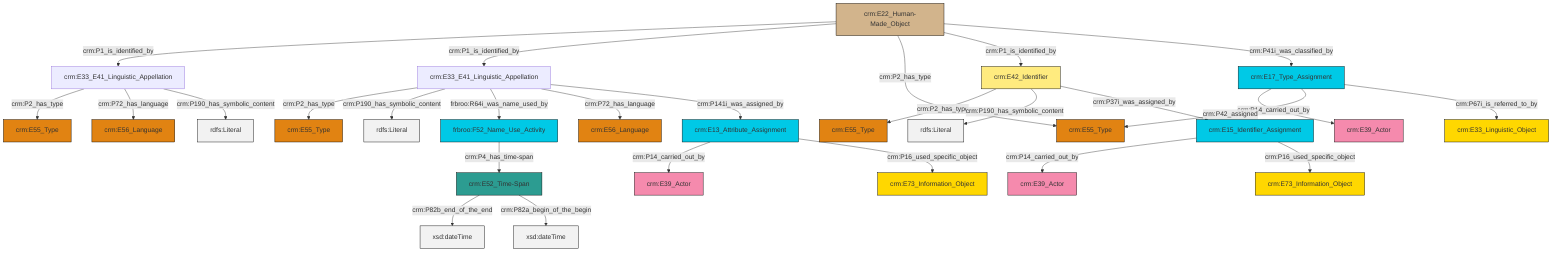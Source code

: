 graph TD
classDef Literal fill:#f2f2f2,stroke:#000000;
classDef CRM_Entity fill:#FFFFFF,stroke:#000000;
classDef Temporal_Entity fill:#00C9E6, stroke:#000000;
classDef Type fill:#E18312, stroke:#000000;
classDef Time-Span fill:#2C9C91, stroke:#000000;
classDef Appellation fill:#FFEB7F, stroke:#000000;
classDef Place fill:#008836, stroke:#000000;
classDef Persistent_Item fill:#B266B2, stroke:#000000;
classDef Conceptual_Object fill:#FFD700, stroke:#000000;
classDef Physical_Thing fill:#D2B48C, stroke:#000000;
classDef Actor fill:#f58aad, stroke:#000000;
classDef PC_Classes fill:#4ce600, stroke:#000000;
classDef Multi fill:#cccccc,stroke:#000000;

0["crm:E22_Human-Made_Object"]:::Physical_Thing -->|crm:P1_is_identified_by| 1["crm:E33_E41_Linguistic_Appellation"]:::Default
8["crm:E13_Attribute_Assignment"]:::Temporal_Entity -->|crm:P14_carried_out_by| 9["crm:E39_Actor"]:::Actor
12["crm:E15_Identifier_Assignment"]:::Temporal_Entity -->|crm:P14_carried_out_by| 13["crm:E39_Actor"]:::Actor
2["crm:E17_Type_Assignment"]:::Temporal_Entity -->|crm:P14_carried_out_by| 10["crm:E39_Actor"]:::Actor
14["crm:E33_E41_Linguistic_Appellation"]:::Default -->|crm:P2_has_type| 15["crm:E55_Type"]:::Type
14["crm:E33_E41_Linguistic_Appellation"]:::Default -->|crm:P190_has_symbolic_content| 17[rdfs:Literal]:::Literal
12["crm:E15_Identifier_Assignment"]:::Temporal_Entity -->|crm:P16_used_specific_object| 18["crm:E73_Information_Object"]:::Conceptual_Object
2["crm:E17_Type_Assignment"]:::Temporal_Entity -->|crm:P42_assigned| 21["crm:E55_Type"]:::Type
1["crm:E33_E41_Linguistic_Appellation"]:::Default -->|crm:P2_has_type| 23["crm:E55_Type"]:::Type
0["crm:E22_Human-Made_Object"]:::Physical_Thing -->|crm:P1_is_identified_by| 14["crm:E33_E41_Linguistic_Appellation"]:::Default
0["crm:E22_Human-Made_Object"]:::Physical_Thing -->|crm:P2_has_type| 21["crm:E55_Type"]:::Type
0["crm:E22_Human-Made_Object"]:::Physical_Thing -->|crm:P1_is_identified_by| 29["crm:E42_Identifier"]:::Appellation
8["crm:E13_Attribute_Assignment"]:::Temporal_Entity -->|crm:P16_used_specific_object| 30["crm:E73_Information_Object"]:::Conceptual_Object
14["crm:E33_E41_Linguistic_Appellation"]:::Default -->|frbroo:R64i_was_name_used_by| 6["frbroo:F52_Name_Use_Activity"]:::Temporal_Entity
29["crm:E42_Identifier"]:::Appellation -->|crm:P2_has_type| 33["crm:E55_Type"]:::Type
29["crm:E42_Identifier"]:::Appellation -->|crm:P190_has_symbolic_content| 34[rdfs:Literal]:::Literal
14["crm:E33_E41_Linguistic_Appellation"]:::Default -->|crm:P72_has_language| 31["crm:E56_Language"]:::Type
6["frbroo:F52_Name_Use_Activity"]:::Temporal_Entity -->|crm:P4_has_time-span| 24["crm:E52_Time-Span"]:::Time-Span
24["crm:E52_Time-Span"]:::Time-Span -->|crm:P82b_end_of_the_end| 42[xsd:dateTime]:::Literal
1["crm:E33_E41_Linguistic_Appellation"]:::Default -->|crm:P72_has_language| 4["crm:E56_Language"]:::Type
2["crm:E17_Type_Assignment"]:::Temporal_Entity -->|crm:P67i_is_referred_to_by| 19["crm:E33_Linguistic_Object"]:::Conceptual_Object
1["crm:E33_E41_Linguistic_Appellation"]:::Default -->|crm:P190_has_symbolic_content| 44[rdfs:Literal]:::Literal
24["crm:E52_Time-Span"]:::Time-Span -->|crm:P82a_begin_of_the_begin| 45[xsd:dateTime]:::Literal
29["crm:E42_Identifier"]:::Appellation -->|crm:P37i_was_assigned_by| 12["crm:E15_Identifier_Assignment"]:::Temporal_Entity
0["crm:E22_Human-Made_Object"]:::Physical_Thing -->|crm:P41i_was_classified_by| 2["crm:E17_Type_Assignment"]:::Temporal_Entity
14["crm:E33_E41_Linguistic_Appellation"]:::Default -->|crm:P141i_was_assigned_by| 8["crm:E13_Attribute_Assignment"]:::Temporal_Entity